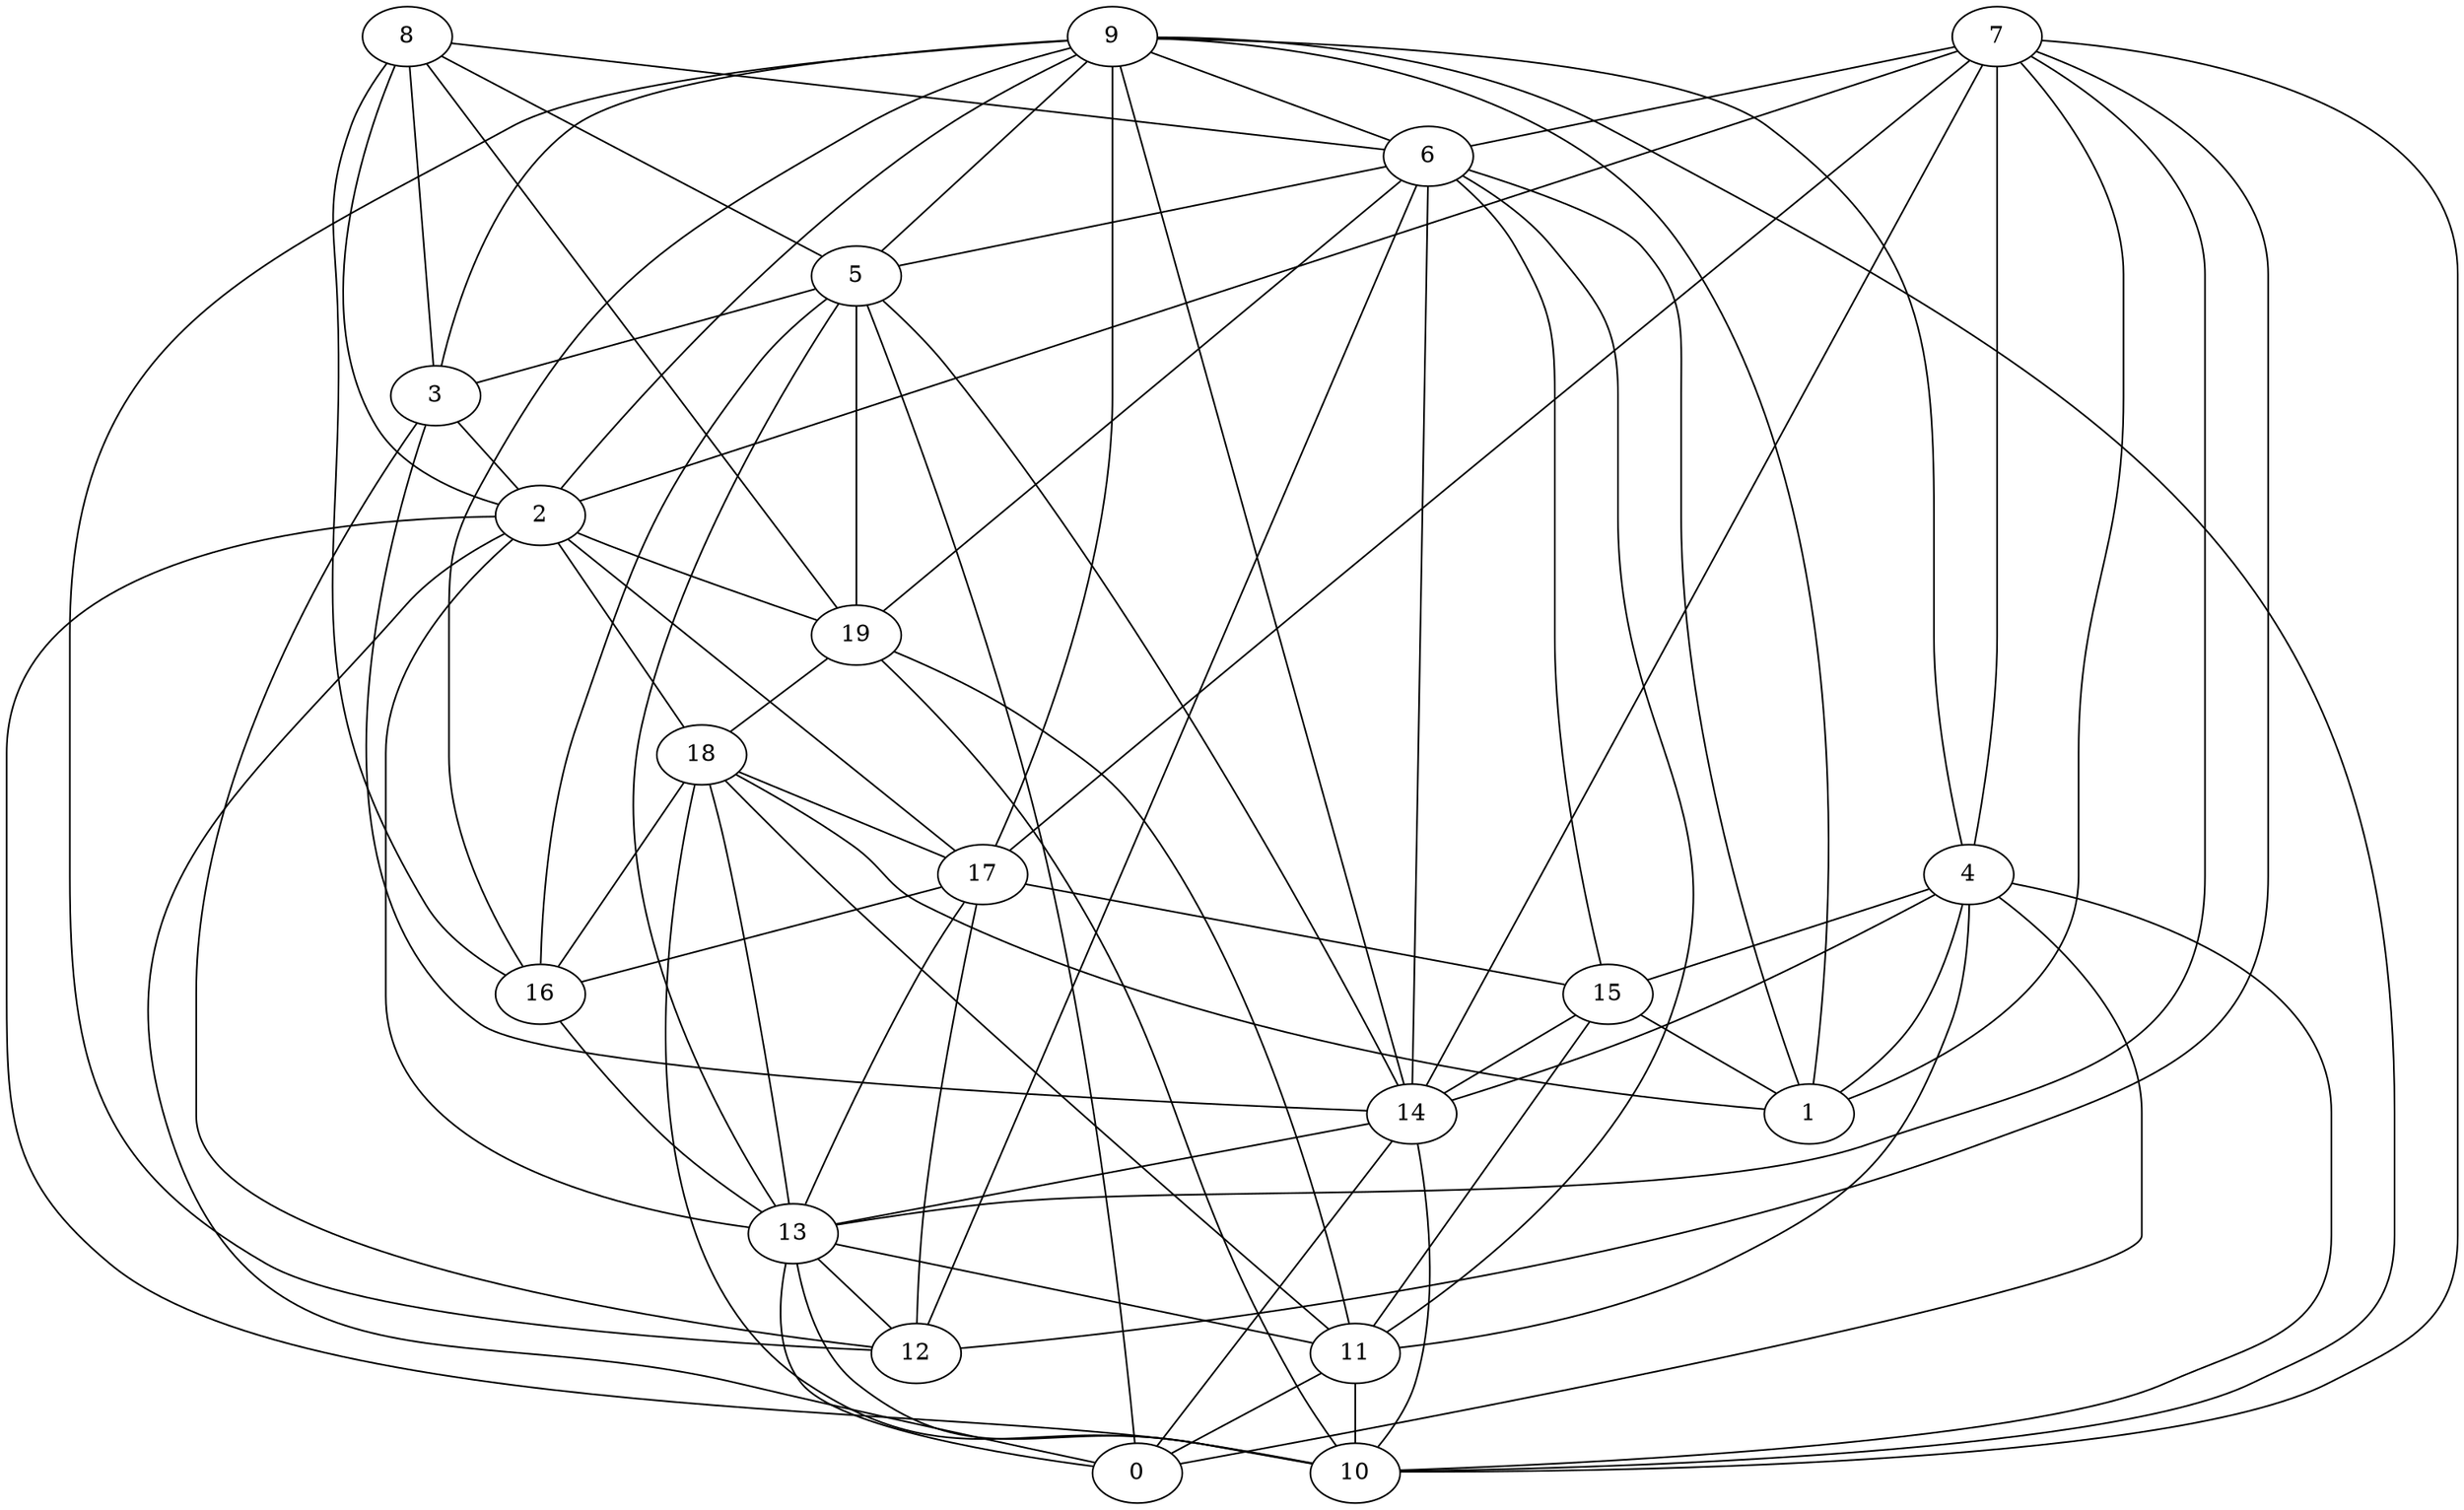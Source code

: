 digraph GG_graph {

subgraph G_graph {
edge [color = black]
"8" -> "16" [dir = none]
"19" -> "18" [dir = none]
"15" -> "14" [dir = none]
"14" -> "13" [dir = none]
"14" -> "0" [dir = none]
"14" -> "10" [dir = none]
"2" -> "17" [dir = none]
"2" -> "18" [dir = none]
"2" -> "0" [dir = none]
"7" -> "12" [dir = none]
"7" -> "14" [dir = none]
"3" -> "2" [dir = none]
"11" -> "10" [dir = none]
"5" -> "16" [dir = none]
"9" -> "6" [dir = none]
"9" -> "1" [dir = none]
"9" -> "16" [dir = none]
"9" -> "10" [dir = none]
"4" -> "0" [dir = none]
"3" -> "14" [dir = none]
"18" -> "1" [dir = none]
"5" -> "13" [dir = none]
"6" -> "12" [dir = none]
"13" -> "0" [dir = none]
"18" -> "16" [dir = none]
"9" -> "14" [dir = none]
"8" -> "19" [dir = none]
"4" -> "14" [dir = none]
"15" -> "11" [dir = none]
"16" -> "13" [dir = none]
"9" -> "3" [dir = none]
"17" -> "12" [dir = none]
"17" -> "13" [dir = none]
"18" -> "17" [dir = none]
"6" -> "11" [dir = none]
"15" -> "1" [dir = none]
"4" -> "15" [dir = none]
"9" -> "4" [dir = none]
"2" -> "10" [dir = none]
"9" -> "2" [dir = none]
"6" -> "1" [dir = none]
"7" -> "4" [dir = none]
"11" -> "0" [dir = none]
"13" -> "10" [dir = none]
"18" -> "10" [dir = none]
"7" -> "6" [dir = none]
"13" -> "12" [dir = none]
"6" -> "19" [dir = none]
"6" -> "15" [dir = none]
"5" -> "14" [dir = none]
"4" -> "10" [dir = none]
"4" -> "1" [dir = none]
"6" -> "14" [dir = none]
"2" -> "13" [dir = none]
"8" -> "5" [dir = none]
"4" -> "11" [dir = none]
"7" -> "10" [dir = none]
"18" -> "13" [dir = none]
"2" -> "19" [dir = none]
"18" -> "11" [dir = none]
"7" -> "17" [dir = none]
"8" -> "6" [dir = none]
"8" -> "3" [dir = none]
"19" -> "11" [dir = none]
"5" -> "19" [dir = none]
"7" -> "13" [dir = none]
"8" -> "2" [dir = none]
"7" -> "1" [dir = none]
"9" -> "12" [dir = none]
"17" -> "16" [dir = none]
"5" -> "3" [dir = none]
"9" -> "17" [dir = none]
"13" -> "11" [dir = none]
"3" -> "12" [dir = none]
"17" -> "15" [dir = none]
"5" -> "0" [dir = none]
"19" -> "10" [dir = none]
"6" -> "5" [dir = none]
"7" -> "2" [dir = none]
"9" -> "5" [dir = none]
}

}
